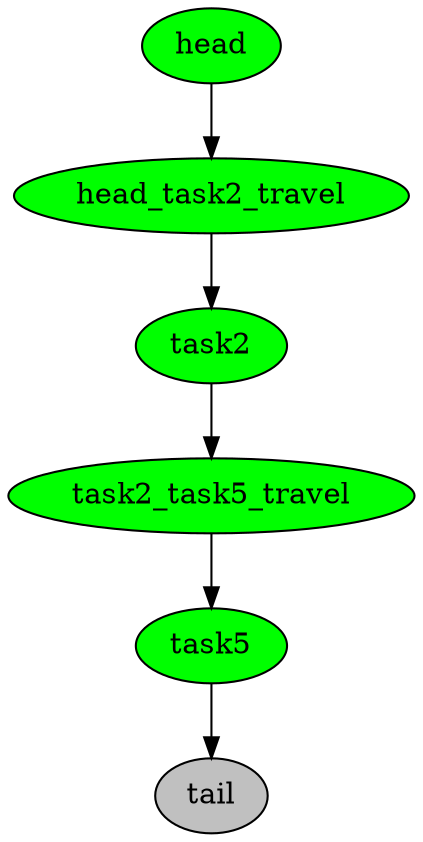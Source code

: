 digraph timeline {
head[label="head",style=filled,fillcolor=green,fontcolor=black];
head_task2_travel[label="head_task2_travel",style=filled,fillcolor=green,fontcolor=black];
task2[label="task2",style=filled,fillcolor=green,fontcolor=black];
task2_task5_travel[label="task2_task5_travel",style=filled,fillcolor=green,fontcolor=black];
task5[label="task5",style=filled,fillcolor=green,fontcolor=black];
tail[label="tail",style=filled,fillcolor=gray,fontcolor=black];
"head"->"head_task2_travel"[color=black];
"head_task2_travel"->"task2"[color=black];
"task2"->"task2_task5_travel"[color=black];
"task2_task5_travel"->"task5"[color=black];
"task5"->"tail"[color=black];
}

